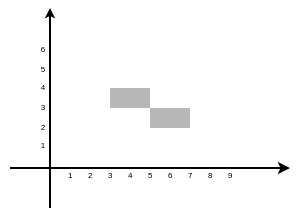 <mxfile version="20.8.16" type="device"><diagram name="Page-1" id="-XDZXt9D7d4soDFYz6Gz"><mxGraphModel dx="240" dy="167" grid="1" gridSize="10" guides="1" tooltips="1" connect="1" arrows="1" fold="1" page="1" pageScale="1" pageWidth="200" pageHeight="200" math="0" shadow="0"><root><mxCell id="0"/><mxCell id="1" parent="0"/><mxCell id="TyFTaQikxsyq26X5jjvZ-1" value="" style="endArrow=classic;html=1;rounded=0;endFill=1;endSize=2;startSize=2;" edge="1" parent="1"><mxGeometry width="50" height="50" relative="1" as="geometry"><mxPoint x="40" y="180" as="sourcePoint"/><mxPoint x="40" y="80" as="targetPoint"/></mxGeometry></mxCell><mxCell id="TyFTaQikxsyq26X5jjvZ-2" value="" style="endArrow=classic;html=1;rounded=0;endFill=1;endSize=3;" edge="1" parent="1"><mxGeometry width="50" height="50" relative="1" as="geometry"><mxPoint x="20" y="160" as="sourcePoint"/><mxPoint x="160" y="160" as="targetPoint"/></mxGeometry></mxCell><mxCell id="TyFTaQikxsyq26X5jjvZ-3" value="1&lt;span style=&quot;white-space: pre; font-size: 4px;&quot;&gt;&#9;&lt;/span&gt;&amp;nbsp;2&lt;span style=&quot;white-space: pre; font-size: 4px;&quot;&gt;&#9;&lt;/span&gt;&lt;span style=&quot;white-space: pre;&quot;&gt;&amp;nbsp; &lt;/span&gt;3&lt;span style=&quot;white-space: pre; font-size: 4px;&quot;&gt;&#9;&lt;/span&gt;&amp;nbsp; &amp;nbsp;4&lt;span style=&quot;white-space: pre; font-size: 4px;&quot;&gt;&#9;&lt;/span&gt;&lt;span style=&quot;white-space: pre;&quot;&gt;&amp;nbsp;   &lt;/span&gt;5&lt;span style=&quot;white-space: pre; font-size: 4px;&quot;&gt;&#9;&lt;/span&gt;&amp;nbsp; &amp;nbsp; &amp;nbsp;6&amp;nbsp; &amp;nbsp; &amp;nbsp; &amp;nbsp;7&amp;nbsp; &amp;nbsp; &amp;nbsp; &amp;nbsp;8&amp;nbsp; &amp;nbsp; &amp;nbsp; &amp;nbsp;9" style="text;html=1;align=left;verticalAlign=middle;resizable=0;points=[];autosize=1;strokeColor=none;fillColor=none;fontSize=4;" vertex="1" parent="1"><mxGeometry x="47" y="154" width="110" height="20" as="geometry"/></mxCell><mxCell id="TyFTaQikxsyq26X5jjvZ-5" value="6&lt;br&gt;&lt;br&gt;5&lt;br&gt;&lt;br&gt;4&lt;br&gt;&lt;br&gt;3&lt;br&gt;&lt;br&gt;2&lt;br&gt;&lt;br&gt;1&lt;br&gt;" style="text;html=1;align=center;verticalAlign=bottom;resizable=0;points=[];autosize=1;strokeColor=none;fillColor=none;fontSize=4;" vertex="1" parent="1"><mxGeometry x="21" y="84" width="30" height="70" as="geometry"/></mxCell><mxCell id="TyFTaQikxsyq26X5jjvZ-7" value="" style="rounded=0;whiteSpace=wrap;html=1;fontSize=4;strokeColor=none;fillColor=#737373;gradientColor=none;shadow=0;fillStyle=auto;arcSize=0;opacity=50;" vertex="1" parent="1"><mxGeometry x="70" y="120" width="10" height="10" as="geometry"/></mxCell><mxCell id="TyFTaQikxsyq26X5jjvZ-8" value="" style="rounded=0;whiteSpace=wrap;html=1;fontSize=4;strokeColor=none;fillColor=#737373;gradientColor=none;shadow=0;fillStyle=auto;arcSize=0;opacity=50;" vertex="1" parent="1"><mxGeometry x="80" y="120" width="10" height="10" as="geometry"/></mxCell><mxCell id="TyFTaQikxsyq26X5jjvZ-9" value="" style="rounded=0;whiteSpace=wrap;html=1;fontSize=4;strokeColor=none;fillColor=#737373;gradientColor=none;shadow=0;fillStyle=auto;arcSize=0;opacity=50;" vertex="1" parent="1"><mxGeometry x="90" y="130" width="10" height="10" as="geometry"/></mxCell><mxCell id="TyFTaQikxsyq26X5jjvZ-10" value="" style="rounded=0;whiteSpace=wrap;html=1;fontSize=4;strokeColor=none;fillColor=#737373;gradientColor=none;shadow=0;fillStyle=auto;arcSize=0;opacity=50;" vertex="1" parent="1"><mxGeometry x="100" y="130" width="10" height="10" as="geometry"/></mxCell></root></mxGraphModel></diagram></mxfile>